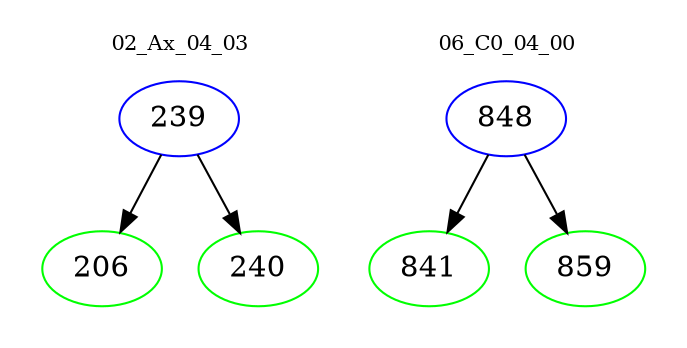 digraph{
subgraph cluster_0 {
color = white
label = "02_Ax_04_03";
fontsize=10;
T0_239 [label="239", color="blue"]
T0_239 -> T0_206 [color="black"]
T0_206 [label="206", color="green"]
T0_239 -> T0_240 [color="black"]
T0_240 [label="240", color="green"]
}
subgraph cluster_1 {
color = white
label = "06_C0_04_00";
fontsize=10;
T1_848 [label="848", color="blue"]
T1_848 -> T1_841 [color="black"]
T1_841 [label="841", color="green"]
T1_848 -> T1_859 [color="black"]
T1_859 [label="859", color="green"]
}
}
